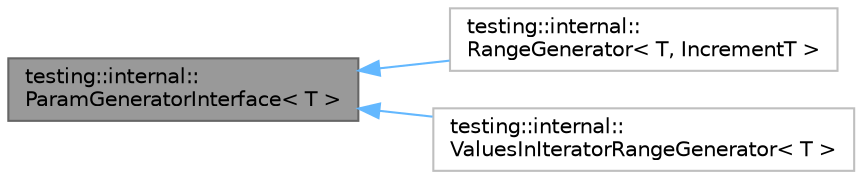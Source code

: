 digraph "testing::internal::ParamGeneratorInterface&lt; T &gt;"
{
 // LATEX_PDF_SIZE
  bgcolor="transparent";
  edge [fontname=Helvetica,fontsize=10,labelfontname=Helvetica,labelfontsize=10];
  node [fontname=Helvetica,fontsize=10,shape=box,height=0.2,width=0.4];
  rankdir="LR";
  Node1 [id="Node000001",label="testing::internal::\lParamGeneratorInterface\< T \>",height=0.2,width=0.4,color="gray40", fillcolor="grey60", style="filled", fontcolor="black",tooltip=" "];
  Node1 -> Node2 [id="edge1_Node000001_Node000002",dir="back",color="steelblue1",style="solid",tooltip=" "];
  Node2 [id="Node000002",label="testing::internal::\lRangeGenerator\< T, IncrementT \>",height=0.2,width=0.4,color="grey75", fillcolor="white", style="filled",URL="$classtesting_1_1internal_1_1_range_generator.html",tooltip=" "];
  Node1 -> Node3 [id="edge2_Node000001_Node000003",dir="back",color="steelblue1",style="solid",tooltip=" "];
  Node3 [id="Node000003",label="testing::internal::\lValuesInIteratorRangeGenerator\< T \>",height=0.2,width=0.4,color="grey75", fillcolor="white", style="filled",URL="$classtesting_1_1internal_1_1_values_in_iterator_range_generator.html",tooltip=" "];
}
